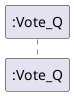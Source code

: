 @startuml
'https://plantuml.com/sequence-diagram

autoactivate on
autonumber

participant ":Vote_Q" as vote

@enduml
